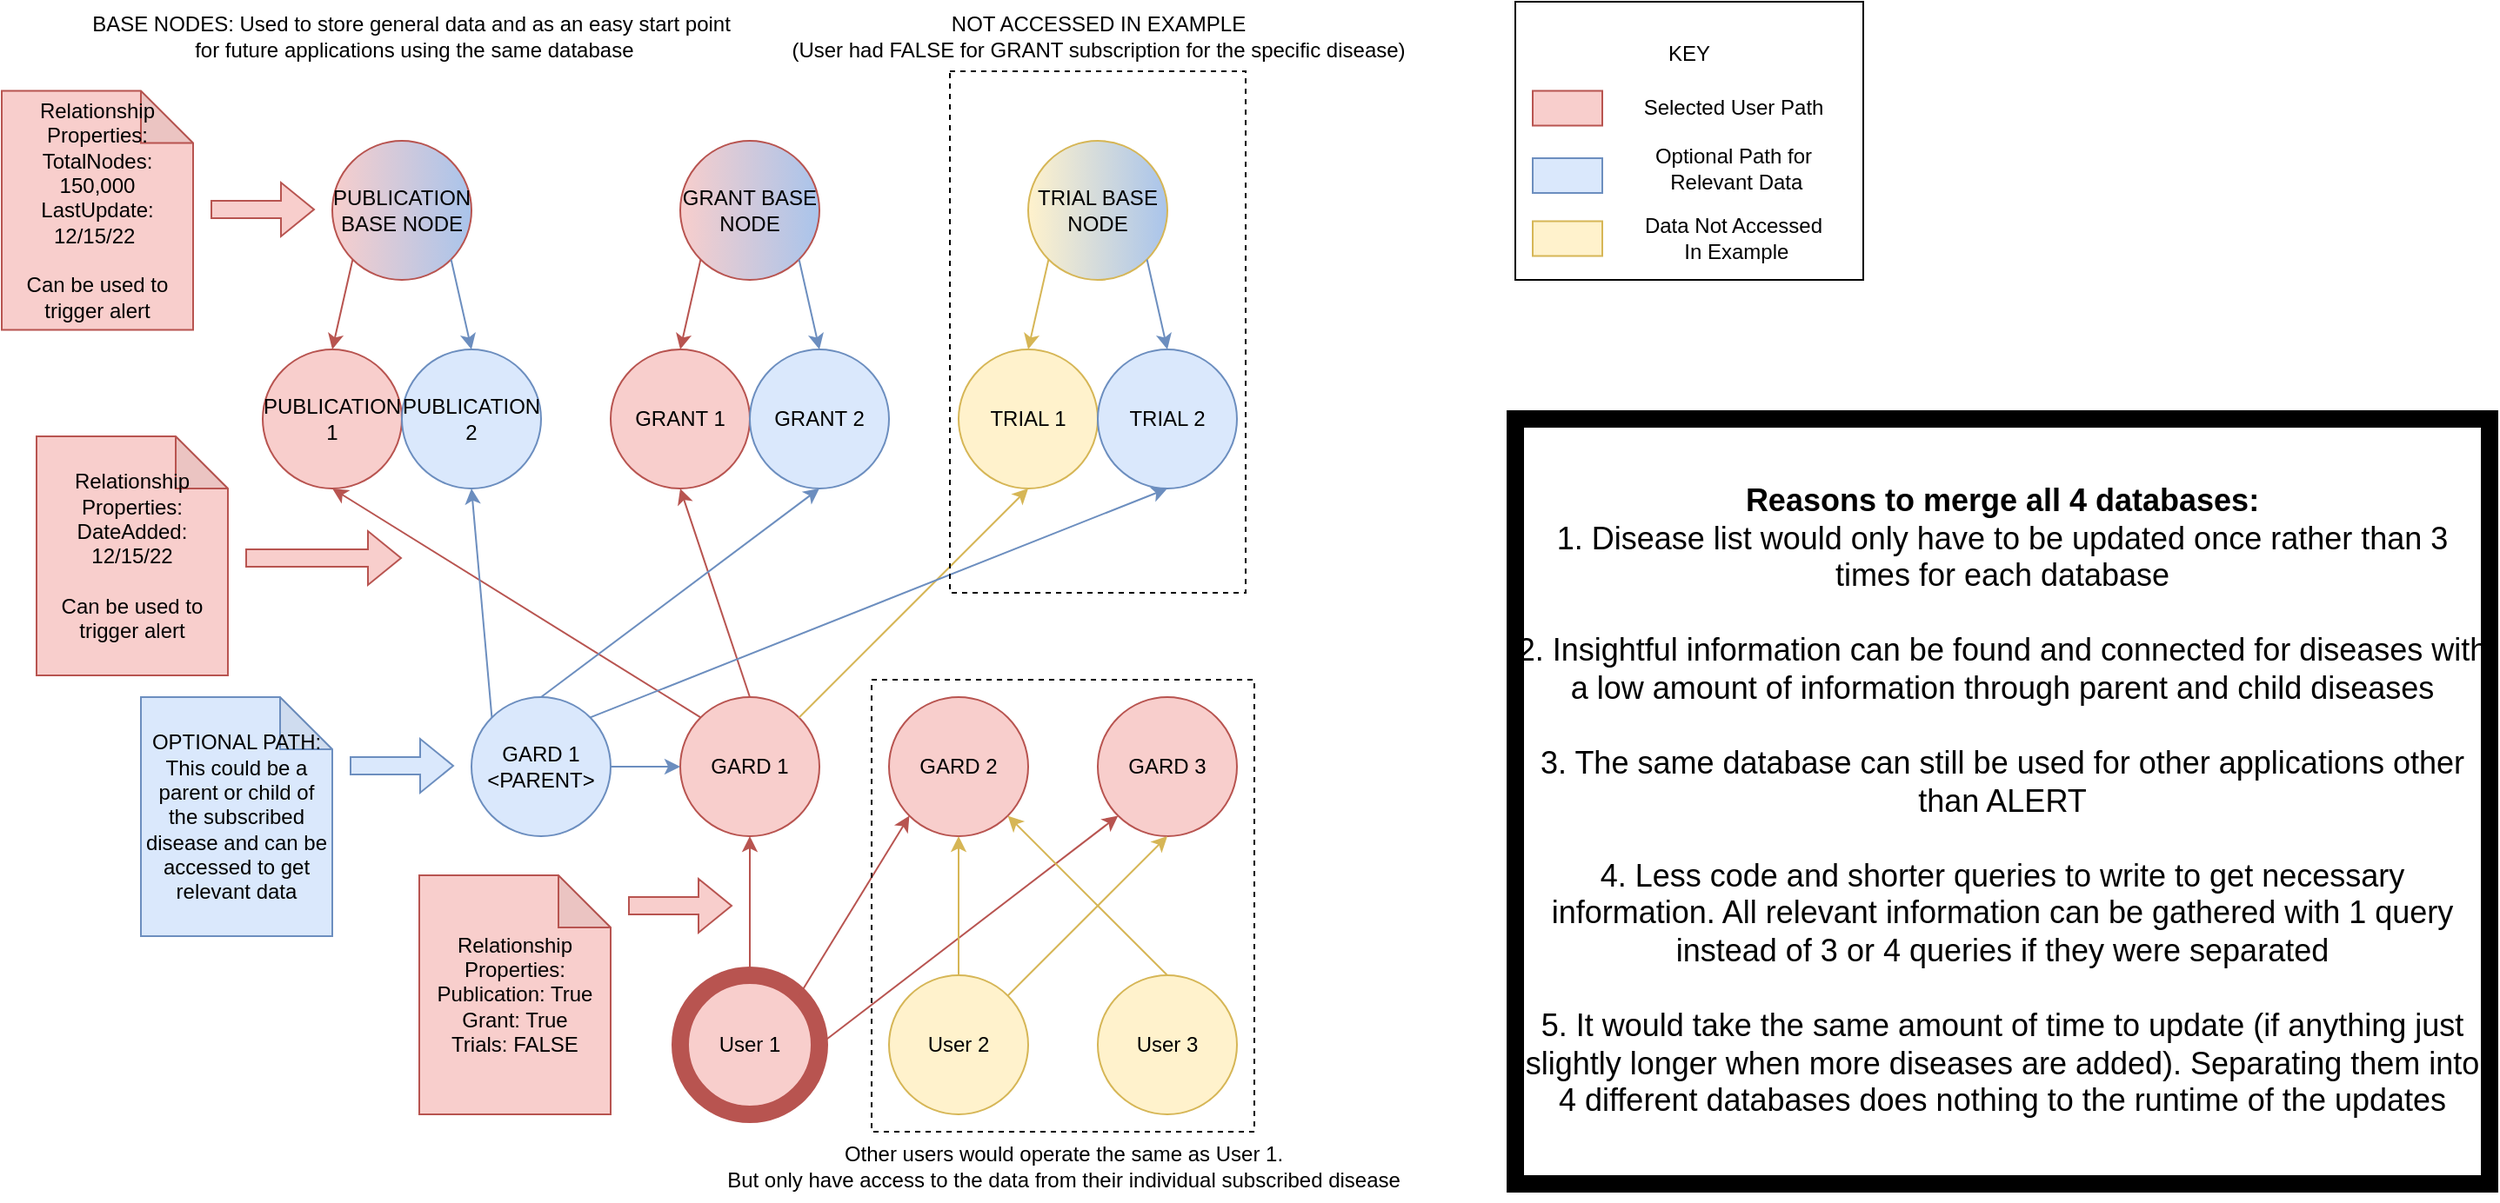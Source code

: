 <mxfile version="20.5.1" type="device"><diagram id="6UQmEki6s7wbnZyPDStQ" name="Page-1"><mxGraphModel dx="1626" dy="899" grid="1" gridSize="10" guides="1" tooltips="1" connect="1" arrows="1" fold="1" page="1" pageScale="1" pageWidth="850" pageHeight="1100" math="0" shadow="0"><root><mxCell id="0"/><mxCell id="1" parent="0"/><mxCell id="zAa8kT5SgMew1kx1Kk8n-1" value="User 1" style="ellipse;whiteSpace=wrap;html=1;aspect=fixed;fillColor=#f8cecc;strokeColor=#b85450;strokeWidth=10;" vertex="1" parent="1"><mxGeometry x="480" y="600" width="80" height="80" as="geometry"/></mxCell><mxCell id="zAa8kT5SgMew1kx1Kk8n-2" value="User 2" style="ellipse;whiteSpace=wrap;html=1;aspect=fixed;fillColor=#fff2cc;strokeColor=#d6b656;" vertex="1" parent="1"><mxGeometry x="600" y="600" width="80" height="80" as="geometry"/></mxCell><mxCell id="zAa8kT5SgMew1kx1Kk8n-3" value="User 3" style="ellipse;whiteSpace=wrap;html=1;aspect=fixed;fillColor=#fff2cc;strokeColor=#d6b656;" vertex="1" parent="1"><mxGeometry x="720" y="600" width="80" height="80" as="geometry"/></mxCell><mxCell id="zAa8kT5SgMew1kx1Kk8n-5" value="GARD 1" style="ellipse;whiteSpace=wrap;html=1;aspect=fixed;fillColor=#f8cecc;strokeColor=#b85450;" vertex="1" parent="1"><mxGeometry x="480" y="440" width="80" height="80" as="geometry"/></mxCell><mxCell id="zAa8kT5SgMew1kx1Kk8n-6" value="GARD 2" style="ellipse;whiteSpace=wrap;html=1;aspect=fixed;fillColor=#f8cecc;strokeColor=#b85450;" vertex="1" parent="1"><mxGeometry x="600" y="440" width="80" height="80" as="geometry"/></mxCell><mxCell id="zAa8kT5SgMew1kx1Kk8n-7" value="GARD 3" style="ellipse;whiteSpace=wrap;html=1;aspect=fixed;fillColor=#f8cecc;strokeColor=#b85450;" vertex="1" parent="1"><mxGeometry x="720" y="440" width="80" height="80" as="geometry"/></mxCell><mxCell id="zAa8kT5SgMew1kx1Kk8n-17" value="PUBLICATION 1" style="ellipse;whiteSpace=wrap;html=1;aspect=fixed;fillColor=#f8cecc;strokeColor=#b85450;" vertex="1" parent="1"><mxGeometry x="240" y="240" width="80" height="80" as="geometry"/></mxCell><mxCell id="zAa8kT5SgMew1kx1Kk8n-20" value="GARD 1&lt;br&gt;&amp;lt;PARENT&amp;gt;" style="ellipse;whiteSpace=wrap;html=1;aspect=fixed;fillColor=#dae8fc;strokeColor=#6c8ebf;" vertex="1" parent="1"><mxGeometry x="360" y="440" width="80" height="80" as="geometry"/></mxCell><mxCell id="zAa8kT5SgMew1kx1Kk8n-21" value="GRANT 1" style="ellipse;whiteSpace=wrap;html=1;aspect=fixed;fillColor=#f8cecc;strokeColor=#b85450;" vertex="1" parent="1"><mxGeometry x="440" y="240" width="80" height="80" as="geometry"/></mxCell><mxCell id="zAa8kT5SgMew1kx1Kk8n-23" value="TRIAL 1" style="ellipse;whiteSpace=wrap;html=1;aspect=fixed;fillColor=#fff2cc;strokeColor=#d6b656;" vertex="1" parent="1"><mxGeometry x="640" y="240" width="80" height="80" as="geometry"/></mxCell><mxCell id="zAa8kT5SgMew1kx1Kk8n-25" value="PUBLICATION 2" style="ellipse;whiteSpace=wrap;html=1;aspect=fixed;fillColor=#dae8fc;strokeColor=#6c8ebf;" vertex="1" parent="1"><mxGeometry x="320" y="240" width="80" height="80" as="geometry"/></mxCell><mxCell id="zAa8kT5SgMew1kx1Kk8n-26" value="TRIAL 2" style="ellipse;whiteSpace=wrap;html=1;aspect=fixed;fillColor=#dae8fc;strokeColor=#6c8ebf;" vertex="1" parent="1"><mxGeometry x="720" y="240" width="80" height="80" as="geometry"/></mxCell><mxCell id="zAa8kT5SgMew1kx1Kk8n-27" value="GRANT 2" style="ellipse;whiteSpace=wrap;html=1;aspect=fixed;fillColor=#dae8fc;strokeColor=#6c8ebf;" vertex="1" parent="1"><mxGeometry x="520" y="240" width="80" height="80" as="geometry"/></mxCell><mxCell id="zAa8kT5SgMew1kx1Kk8n-29" value="" style="endArrow=classic;html=1;rounded=0;strokeColor=#b85450;exitX=0.5;exitY=0;exitDx=0;exitDy=0;entryX=0.5;entryY=1;entryDx=0;entryDy=0;fillColor=#f8cecc;" edge="1" parent="1" source="zAa8kT5SgMew1kx1Kk8n-1" target="zAa8kT5SgMew1kx1Kk8n-5"><mxGeometry width="50" height="50" relative="1" as="geometry"><mxPoint x="600" y="400" as="sourcePoint"/><mxPoint x="650" y="350" as="targetPoint"/></mxGeometry></mxCell><mxCell id="zAa8kT5SgMew1kx1Kk8n-30" value="" style="endArrow=classic;html=1;rounded=0;strokeColor=#b85450;exitX=1;exitY=0.5;exitDx=0;exitDy=0;entryX=0;entryY=1;entryDx=0;entryDy=0;fillColor=#f8cecc;" edge="1" parent="1" source="zAa8kT5SgMew1kx1Kk8n-1" target="zAa8kT5SgMew1kx1Kk8n-7"><mxGeometry width="50" height="50" relative="1" as="geometry"><mxPoint x="580" y="600" as="sourcePoint"/><mxPoint x="580" y="520" as="targetPoint"/></mxGeometry></mxCell><mxCell id="zAa8kT5SgMew1kx1Kk8n-31" value="" style="endArrow=classic;html=1;rounded=0;strokeColor=#b85450;exitX=1;exitY=0;exitDx=0;exitDy=0;entryX=0;entryY=1;entryDx=0;entryDy=0;fillColor=#f8cecc;" edge="1" parent="1" source="zAa8kT5SgMew1kx1Kk8n-1" target="zAa8kT5SgMew1kx1Kk8n-6"><mxGeometry width="50" height="50" relative="1" as="geometry"><mxPoint x="570" y="650" as="sourcePoint"/><mxPoint x="741.716" y="518.284" as="targetPoint"/></mxGeometry></mxCell><mxCell id="zAa8kT5SgMew1kx1Kk8n-32" value="" style="endArrow=classic;html=1;rounded=0;strokeColor=#d6b656;exitX=0.5;exitY=0;exitDx=0;exitDy=0;entryX=0.5;entryY=1;entryDx=0;entryDy=0;fillColor=#fff2cc;" edge="1" parent="1" source="zAa8kT5SgMew1kx1Kk8n-2" target="zAa8kT5SgMew1kx1Kk8n-6"><mxGeometry width="50" height="50" relative="1" as="geometry"><mxPoint x="580" y="660" as="sourcePoint"/><mxPoint x="751.716" y="528.284" as="targetPoint"/></mxGeometry></mxCell><mxCell id="zAa8kT5SgMew1kx1Kk8n-33" value="" style="endArrow=classic;html=1;rounded=0;strokeColor=#d6b656;exitX=1;exitY=0;exitDx=0;exitDy=0;entryX=0.5;entryY=1;entryDx=0;entryDy=0;fillColor=#fff2cc;" edge="1" parent="1" source="zAa8kT5SgMew1kx1Kk8n-2" target="zAa8kT5SgMew1kx1Kk8n-7"><mxGeometry width="50" height="50" relative="1" as="geometry"><mxPoint x="590" y="670" as="sourcePoint"/><mxPoint x="761.716" y="538.284" as="targetPoint"/></mxGeometry></mxCell><mxCell id="zAa8kT5SgMew1kx1Kk8n-34" value="" style="endArrow=classic;html=1;rounded=0;strokeColor=#d6b656;exitX=0.5;exitY=0;exitDx=0;exitDy=0;entryX=1;entryY=1;entryDx=0;entryDy=0;fillColor=#fff2cc;" edge="1" parent="1" source="zAa8kT5SgMew1kx1Kk8n-3" target="zAa8kT5SgMew1kx1Kk8n-6"><mxGeometry width="50" height="50" relative="1" as="geometry"><mxPoint x="600" y="680" as="sourcePoint"/><mxPoint x="771.716" y="548.284" as="targetPoint"/></mxGeometry></mxCell><mxCell id="zAa8kT5SgMew1kx1Kk8n-35" value="" style="endArrow=classic;html=1;rounded=0;strokeColor=#6c8ebf;exitX=1;exitY=0.5;exitDx=0;exitDy=0;entryX=0;entryY=0.5;entryDx=0;entryDy=0;fillColor=#dae8fc;" edge="1" parent="1" source="zAa8kT5SgMew1kx1Kk8n-20" target="zAa8kT5SgMew1kx1Kk8n-5"><mxGeometry width="50" height="50" relative="1" as="geometry"><mxPoint x="400" y="400" as="sourcePoint"/><mxPoint x="450" y="350" as="targetPoint"/></mxGeometry></mxCell><mxCell id="zAa8kT5SgMew1kx1Kk8n-36" value="" style="endArrow=classic;html=1;rounded=0;strokeColor=#b85450;exitX=0;exitY=0;exitDx=0;exitDy=0;entryX=0.5;entryY=1;entryDx=0;entryDy=0;fillColor=#f8cecc;" edge="1" parent="1" source="zAa8kT5SgMew1kx1Kk8n-5" target="zAa8kT5SgMew1kx1Kk8n-17"><mxGeometry width="50" height="50" relative="1" as="geometry"><mxPoint x="530" y="610" as="sourcePoint"/><mxPoint x="530" y="530" as="targetPoint"/></mxGeometry></mxCell><mxCell id="zAa8kT5SgMew1kx1Kk8n-37" value="" style="endArrow=classic;html=1;rounded=0;strokeColor=#b85450;exitX=0.5;exitY=0;exitDx=0;exitDy=0;entryX=0.5;entryY=1;entryDx=0;entryDy=0;fillColor=#f8cecc;" edge="1" parent="1" source="zAa8kT5SgMew1kx1Kk8n-5" target="zAa8kT5SgMew1kx1Kk8n-21"><mxGeometry width="50" height="50" relative="1" as="geometry"><mxPoint x="501.716" y="461.716" as="sourcePoint"/><mxPoint x="50" y="330" as="targetPoint"/></mxGeometry></mxCell><mxCell id="zAa8kT5SgMew1kx1Kk8n-38" value="" style="endArrow=classic;html=1;rounded=0;strokeColor=#d6b656;exitX=1;exitY=0;exitDx=0;exitDy=0;entryX=0.5;entryY=1;entryDx=0;entryDy=0;fillColor=#fff2cc;" edge="1" parent="1" source="zAa8kT5SgMew1kx1Kk8n-5" target="zAa8kT5SgMew1kx1Kk8n-23"><mxGeometry width="50" height="50" relative="1" as="geometry"><mxPoint x="511.716" y="471.716" as="sourcePoint"/><mxPoint x="60" y="340" as="targetPoint"/></mxGeometry></mxCell><mxCell id="zAa8kT5SgMew1kx1Kk8n-39" value="" style="endArrow=classic;html=1;rounded=0;strokeColor=#6c8ebf;exitX=1;exitY=0;exitDx=0;exitDy=0;entryX=0.5;entryY=1;entryDx=0;entryDy=0;fillColor=#dae8fc;" edge="1" parent="1" source="zAa8kT5SgMew1kx1Kk8n-20" target="zAa8kT5SgMew1kx1Kk8n-26"><mxGeometry width="50" height="50" relative="1" as="geometry"><mxPoint x="530" y="450" as="sourcePoint"/><mxPoint x="410" y="330" as="targetPoint"/></mxGeometry></mxCell><mxCell id="zAa8kT5SgMew1kx1Kk8n-40" value="" style="endArrow=classic;html=1;rounded=0;strokeColor=#6c8ebf;exitX=0.5;exitY=0;exitDx=0;exitDy=0;entryX=0.5;entryY=1;entryDx=0;entryDy=0;fillColor=#dae8fc;" edge="1" parent="1" source="zAa8kT5SgMew1kx1Kk8n-20" target="zAa8kT5SgMew1kx1Kk8n-27"><mxGeometry width="50" height="50" relative="1" as="geometry"><mxPoint x="438.284" y="461.716" as="sourcePoint"/><mxPoint x="790" y="330" as="targetPoint"/></mxGeometry></mxCell><mxCell id="zAa8kT5SgMew1kx1Kk8n-41" value="" style="endArrow=classic;html=1;rounded=0;strokeColor=#6c8ebf;exitX=0;exitY=0;exitDx=0;exitDy=0;entryX=0.5;entryY=1;entryDx=0;entryDy=0;fillColor=#dae8fc;" edge="1" parent="1" source="zAa8kT5SgMew1kx1Kk8n-20" target="zAa8kT5SgMew1kx1Kk8n-25"><mxGeometry width="50" height="50" relative="1" as="geometry"><mxPoint x="448.284" y="471.716" as="sourcePoint"/><mxPoint x="800" y="340" as="targetPoint"/></mxGeometry></mxCell><mxCell id="zAa8kT5SgMew1kx1Kk8n-42" value="PUBLICATION BASE NODE" style="ellipse;whiteSpace=wrap;html=1;aspect=fixed;gradientDirection=east;fillColor=#f8cecc;strokeColor=#b85450;gradientColor=#A9C4EB;" vertex="1" parent="1"><mxGeometry x="280" y="120" width="80" height="80" as="geometry"/></mxCell><mxCell id="zAa8kT5SgMew1kx1Kk8n-45" value="" style="endArrow=classic;html=1;rounded=0;strokeColor=#b85450;exitX=0;exitY=1;exitDx=0;exitDy=0;entryX=0.5;entryY=0;entryDx=0;entryDy=0;fillColor=#f8cecc;" edge="1" parent="1" source="zAa8kT5SgMew1kx1Kk8n-42" target="zAa8kT5SgMew1kx1Kk8n-17"><mxGeometry width="50" height="50" relative="1" as="geometry"><mxPoint x="400" y="410" as="sourcePoint"/><mxPoint x="450" y="360" as="targetPoint"/></mxGeometry></mxCell><mxCell id="zAa8kT5SgMew1kx1Kk8n-47" value="" style="endArrow=classic;html=1;rounded=0;strokeColor=#6c8ebf;exitX=1;exitY=1;exitDx=0;exitDy=0;entryX=0.5;entryY=0;entryDx=0;entryDy=0;fillColor=#dae8fc;" edge="1" parent="1" source="zAa8kT5SgMew1kx1Kk8n-42" target="zAa8kT5SgMew1kx1Kk8n-25"><mxGeometry width="50" height="50" relative="1" as="geometry"><mxPoint x="301.716" y="198.284" as="sourcePoint"/><mxPoint x="290" y="250" as="targetPoint"/></mxGeometry></mxCell><mxCell id="zAa8kT5SgMew1kx1Kk8n-48" value="GRANT BASE NODE" style="ellipse;whiteSpace=wrap;html=1;aspect=fixed;gradientDirection=east;fillColor=#f8cecc;strokeColor=#b85450;gradientColor=#A9C4EB;" vertex="1" parent="1"><mxGeometry x="480" y="120" width="80" height="80" as="geometry"/></mxCell><mxCell id="zAa8kT5SgMew1kx1Kk8n-49" value="TRIAL BASE NODE" style="ellipse;whiteSpace=wrap;html=1;aspect=fixed;gradientDirection=east;fillColor=#fff2cc;strokeColor=#d6b656;gradientColor=#A9C4EB;" vertex="1" parent="1"><mxGeometry x="680" y="120" width="80" height="80" as="geometry"/></mxCell><mxCell id="zAa8kT5SgMew1kx1Kk8n-50" value="" style="endArrow=classic;html=1;rounded=0;strokeColor=#b85450;exitX=0;exitY=1;exitDx=0;exitDy=0;entryX=0.5;entryY=0;entryDx=0;entryDy=0;fillColor=#f8cecc;" edge="1" parent="1" source="zAa8kT5SgMew1kx1Kk8n-48" target="zAa8kT5SgMew1kx1Kk8n-21"><mxGeometry width="50" height="50" relative="1" as="geometry"><mxPoint x="358.284" y="198.284" as="sourcePoint"/><mxPoint x="370" y="250" as="targetPoint"/></mxGeometry></mxCell><mxCell id="zAa8kT5SgMew1kx1Kk8n-51" value="" style="endArrow=classic;html=1;rounded=0;strokeColor=#6c8ebf;exitX=1;exitY=1;exitDx=0;exitDy=0;entryX=0.5;entryY=0;entryDx=0;entryDy=0;fillColor=#dae8fc;" edge="1" parent="1" source="zAa8kT5SgMew1kx1Kk8n-48" target="zAa8kT5SgMew1kx1Kk8n-27"><mxGeometry width="50" height="50" relative="1" as="geometry"><mxPoint x="368.284" y="208.284" as="sourcePoint"/><mxPoint x="380" y="260" as="targetPoint"/></mxGeometry></mxCell><mxCell id="zAa8kT5SgMew1kx1Kk8n-52" value="" style="endArrow=classic;html=1;rounded=0;strokeColor=#d6b656;exitX=0;exitY=1;exitDx=0;exitDy=0;entryX=0.5;entryY=0;entryDx=0;entryDy=0;fillColor=#fff2cc;" edge="1" parent="1" source="zAa8kT5SgMew1kx1Kk8n-49" target="zAa8kT5SgMew1kx1Kk8n-23"><mxGeometry width="50" height="50" relative="1" as="geometry"><mxPoint x="378.284" y="218.284" as="sourcePoint"/><mxPoint x="390" y="270" as="targetPoint"/></mxGeometry></mxCell><mxCell id="zAa8kT5SgMew1kx1Kk8n-53" value="" style="endArrow=classic;html=1;rounded=0;strokeColor=#6c8ebf;exitX=1;exitY=1;exitDx=0;exitDy=0;entryX=0.5;entryY=0;entryDx=0;entryDy=0;fillColor=#dae8fc;" edge="1" parent="1" source="zAa8kT5SgMew1kx1Kk8n-49" target="zAa8kT5SgMew1kx1Kk8n-26"><mxGeometry width="50" height="50" relative="1" as="geometry"><mxPoint x="388.284" y="228.284" as="sourcePoint"/><mxPoint x="400" y="280" as="targetPoint"/></mxGeometry></mxCell><mxCell id="zAa8kT5SgMew1kx1Kk8n-54" value="Relationship Properties:&lt;br&gt;Publication: True&lt;br&gt;Grant: True&lt;br&gt;Trials: FALSE" style="shape=note;whiteSpace=wrap;html=1;backgroundOutline=1;darkOpacity=0.05;gradientDirection=east;fillColor=#f8cecc;strokeColor=#b85450;" vertex="1" parent="1"><mxGeometry x="330" y="542.5" width="110" height="137.5" as="geometry"/></mxCell><mxCell id="zAa8kT5SgMew1kx1Kk8n-55" value="" style="shape=flexArrow;endArrow=classic;html=1;rounded=0;strokeColor=#b85450;fillColor=#f8cecc;" edge="1" parent="1"><mxGeometry width="50" height="50" relative="1" as="geometry"><mxPoint x="450" y="560" as="sourcePoint"/><mxPoint x="510" y="560" as="targetPoint"/></mxGeometry></mxCell><mxCell id="zAa8kT5SgMew1kx1Kk8n-57" value="" style="rounded=0;whiteSpace=wrap;html=1;dashed=1;gradientColor=#A9C4EB;gradientDirection=east;fillColor=none;" vertex="1" parent="1"><mxGeometry x="635" y="80" width="170" height="300" as="geometry"/></mxCell><mxCell id="zAa8kT5SgMew1kx1Kk8n-58" value="NOT ACCESSED IN EXAMPLE&lt;br&gt;(User had FALSE for GRANT subscription for the specific disease)" style="text;html=1;align=center;verticalAlign=middle;resizable=0;points=[];autosize=1;strokeColor=none;fillColor=none;" vertex="1" parent="1"><mxGeometry x="530" y="40" width="380" height="40" as="geometry"/></mxCell><mxCell id="zAa8kT5SgMew1kx1Kk8n-59" value="Relationship Properties:&lt;br&gt;TotalNodes: 150,000&lt;br&gt;LastUpdate: 12/15/22&amp;nbsp;&lt;br&gt;&lt;br&gt;Can be used to trigger alert" style="shape=note;whiteSpace=wrap;html=1;backgroundOutline=1;darkOpacity=0.05;gradientDirection=east;fillColor=#f8cecc;strokeColor=#b85450;" vertex="1" parent="1"><mxGeometry x="90" y="91.25" width="110" height="137.5" as="geometry"/></mxCell><mxCell id="zAa8kT5SgMew1kx1Kk8n-60" value="" style="shape=flexArrow;endArrow=classic;html=1;rounded=0;strokeColor=#b85450;fillColor=#f8cecc;" edge="1" parent="1"><mxGeometry width="50" height="50" relative="1" as="geometry"><mxPoint x="210" y="159.5" as="sourcePoint"/><mxPoint x="270" y="159.5" as="targetPoint"/></mxGeometry></mxCell><mxCell id="zAa8kT5SgMew1kx1Kk8n-61" value="OPTIONAL PATH:&lt;br&gt;This could be a parent or child of the subscribed disease and can be accessed to get relevant data" style="shape=note;whiteSpace=wrap;html=1;backgroundOutline=1;darkOpacity=0.05;gradientDirection=east;fillColor=#dae8fc;strokeColor=#6c8ebf;" vertex="1" parent="1"><mxGeometry x="170" y="440" width="110" height="137.5" as="geometry"/></mxCell><mxCell id="zAa8kT5SgMew1kx1Kk8n-62" value="" style="shape=flexArrow;endArrow=classic;html=1;rounded=0;strokeColor=#6c8ebf;fillColor=#dae8fc;" edge="1" parent="1"><mxGeometry width="50" height="50" relative="1" as="geometry"><mxPoint x="290" y="479.5" as="sourcePoint"/><mxPoint x="350" y="479.5" as="targetPoint"/></mxGeometry></mxCell><mxCell id="zAa8kT5SgMew1kx1Kk8n-63" value="BASE NODES: Used to store general data and as an easy start point&lt;br&gt;&amp;nbsp;for future applications using the same database" style="text;html=1;align=center;verticalAlign=middle;resizable=0;points=[];autosize=1;strokeColor=none;fillColor=none;" vertex="1" parent="1"><mxGeometry x="130" y="40" width="390" height="40" as="geometry"/></mxCell><mxCell id="zAa8kT5SgMew1kx1Kk8n-64" value="" style="shape=flexArrow;endArrow=classic;html=1;rounded=0;strokeColor=#b85450;fillColor=#f8cecc;" edge="1" parent="1"><mxGeometry width="50" height="50" relative="1" as="geometry"><mxPoint x="230" y="360" as="sourcePoint"/><mxPoint x="320" y="360" as="targetPoint"/></mxGeometry></mxCell><mxCell id="zAa8kT5SgMew1kx1Kk8n-65" value="Relationship Properties:&lt;br&gt;DateAdded: 12/15/22&lt;br&gt;&lt;br&gt;Can be used to trigger alert" style="shape=note;whiteSpace=wrap;html=1;backgroundOutline=1;darkOpacity=0.05;gradientDirection=east;fillColor=#f8cecc;strokeColor=#b85450;" vertex="1" parent="1"><mxGeometry x="110" y="290" width="110" height="137.5" as="geometry"/></mxCell><mxCell id="zAa8kT5SgMew1kx1Kk8n-66" value="" style="rounded=0;whiteSpace=wrap;html=1;dashed=1;gradientColor=#A9C4EB;gradientDirection=east;fillColor=none;" vertex="1" parent="1"><mxGeometry x="590" y="430" width="220" height="260" as="geometry"/></mxCell><mxCell id="zAa8kT5SgMew1kx1Kk8n-67" value="Other users would operate the same as User 1. &lt;br&gt;But only have access to the data from their individual subscribed disease" style="text;html=1;align=center;verticalAlign=middle;resizable=0;points=[];autosize=1;strokeColor=none;fillColor=none;" vertex="1" parent="1"><mxGeometry x="495" y="690" width="410" height="40" as="geometry"/></mxCell><mxCell id="zAa8kT5SgMew1kx1Kk8n-68" value="KEY&lt;br&gt;&lt;br&gt;&lt;br&gt;&lt;br&gt;&lt;br&gt;&lt;br&gt;&lt;br&gt;&lt;br&gt;" style="rounded=0;whiteSpace=wrap;html=1;fillColor=none;gradientColor=#A9C4EB;gradientDirection=east;" vertex="1" parent="1"><mxGeometry x="960" y="40" width="200" height="160" as="geometry"/></mxCell><mxCell id="zAa8kT5SgMew1kx1Kk8n-69" value="" style="rounded=0;whiteSpace=wrap;html=1;fillColor=#f8cecc;gradientDirection=east;strokeColor=#b85450;" vertex="1" parent="1"><mxGeometry x="970" y="91.25" width="40" height="20" as="geometry"/></mxCell><mxCell id="zAa8kT5SgMew1kx1Kk8n-70" value="" style="rounded=0;whiteSpace=wrap;html=1;fillColor=#dae8fc;gradientDirection=east;strokeColor=#6c8ebf;" vertex="1" parent="1"><mxGeometry x="970" y="130" width="40" height="20" as="geometry"/></mxCell><mxCell id="zAa8kT5SgMew1kx1Kk8n-71" value="" style="rounded=0;whiteSpace=wrap;html=1;fillColor=#fff2cc;gradientDirection=east;strokeColor=#d6b656;" vertex="1" parent="1"><mxGeometry x="970" y="166.25" width="40" height="20" as="geometry"/></mxCell><mxCell id="zAa8kT5SgMew1kx1Kk8n-72" value="Selected User Path" style="text;html=1;align=center;verticalAlign=middle;resizable=0;points=[];autosize=1;strokeColor=none;fillColor=none;" vertex="1" parent="1"><mxGeometry x="1020" y="86.25" width="130" height="30" as="geometry"/></mxCell><mxCell id="zAa8kT5SgMew1kx1Kk8n-73" value="Optional Path for&lt;br&gt;&amp;nbsp;Relevant Data" style="text;html=1;align=center;verticalAlign=middle;resizable=0;points=[];autosize=1;strokeColor=none;fillColor=none;" vertex="1" parent="1"><mxGeometry x="1030" y="116.25" width="110" height="40" as="geometry"/></mxCell><mxCell id="zAa8kT5SgMew1kx1Kk8n-75" value="Data Not Accessed&lt;br&gt;&amp;nbsp;In Example" style="text;html=1;align=center;verticalAlign=middle;resizable=0;points=[];autosize=1;strokeColor=none;fillColor=none;" vertex="1" parent="1"><mxGeometry x="1020" y="156.25" width="130" height="40" as="geometry"/></mxCell><mxCell id="zAa8kT5SgMew1kx1Kk8n-76" value="&lt;font style=&quot;font-size: 18px;&quot;&gt;&lt;font style=&quot;font-size: 18px;&quot;&gt;&lt;b&gt;Reasons to merge all 4 databases:&lt;/b&gt;&lt;br&gt;1. Disease list would only have to be updated once rather than 3 times for each database&lt;br&gt;&lt;br&gt;2. Insightful information can be found and connected for diseases with a low amount of information through parent and child diseases&lt;br&gt;&lt;br&gt;3. The same database can still be used for other applications other than ALERT&lt;br&gt;&lt;/font&gt;&lt;br style=&quot;&quot;&gt;&lt;font style=&quot;font-size: 18px;&quot;&gt;4. Less code and shorter queries to write to get necessary information. All relevant information can be gathered with 1 query instead of 3 or 4 queries if they were separated&lt;br&gt;&lt;br&gt;5. It would take the same amount of time to update (if anything just slightly longer when more diseases are added). Separating them into 4 different databases does nothing to the runtime of the updates&lt;br&gt;&lt;/font&gt;&lt;/font&gt;" style="rounded=0;whiteSpace=wrap;html=1;strokeWidth=10;fontSize=10;fillColor=none;gradientColor=#A9C4EB;gradientDirection=east;" vertex="1" parent="1"><mxGeometry x="960" y="280" width="560" height="440" as="geometry"/></mxCell></root></mxGraphModel></diagram></mxfile>